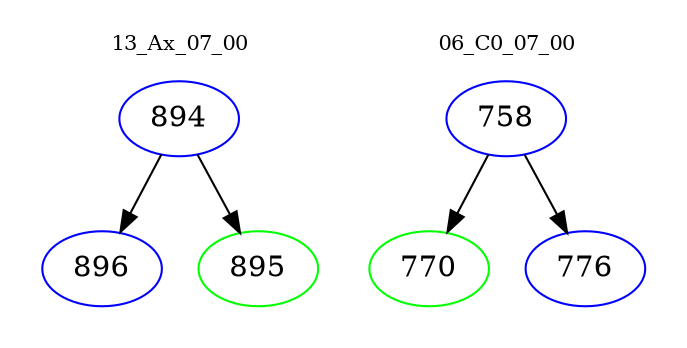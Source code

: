 digraph{
subgraph cluster_0 {
color = white
label = "13_Ax_07_00";
fontsize=10;
T0_894 [label="894", color="blue"]
T0_894 -> T0_896 [color="black"]
T0_896 [label="896", color="blue"]
T0_894 -> T0_895 [color="black"]
T0_895 [label="895", color="green"]
}
subgraph cluster_1 {
color = white
label = "06_C0_07_00";
fontsize=10;
T1_758 [label="758", color="blue"]
T1_758 -> T1_770 [color="black"]
T1_770 [label="770", color="green"]
T1_758 -> T1_776 [color="black"]
T1_776 [label="776", color="blue"]
}
}
